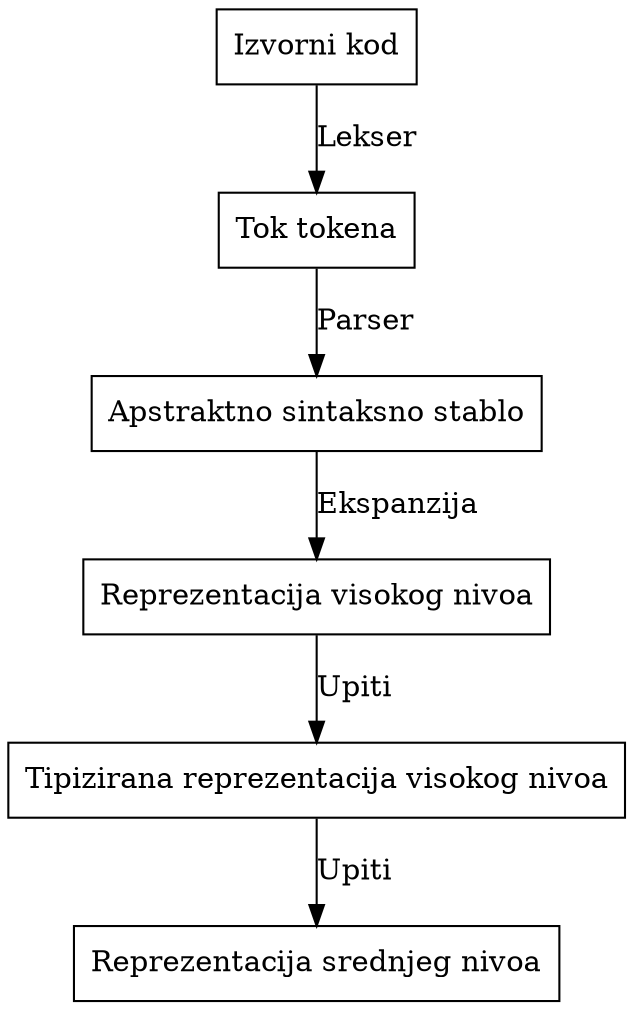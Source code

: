 digraph {
    node[shape = record]


    sourceCode[
        label = "Izvorni kod"
    ]
    tokenStream[
        label = "Tok tokena"
    ]
    ast[
        label = "Apstraktno sintaksno stablo"
    ]
    hir[
        label = "Reprezentacija visokog nivoa"
    ]
    thir[
        label = "Tipizirana reprezentacija visokog nivoa"
    ]
    mir[
        label = "Reprezentacija srednjeg nivoa"
    ]

    sourceCode->tokenStream[
        label = "Lekser"
    ]

    tokenStream->ast[
        label = "Parser"
    ]

    ast->hir[
        label = "Ekspanzija"
    ]
    hir->thir[
        label = "Upiti"
    ]
    thir->mir[
        label = "Upiti"
    ]
}